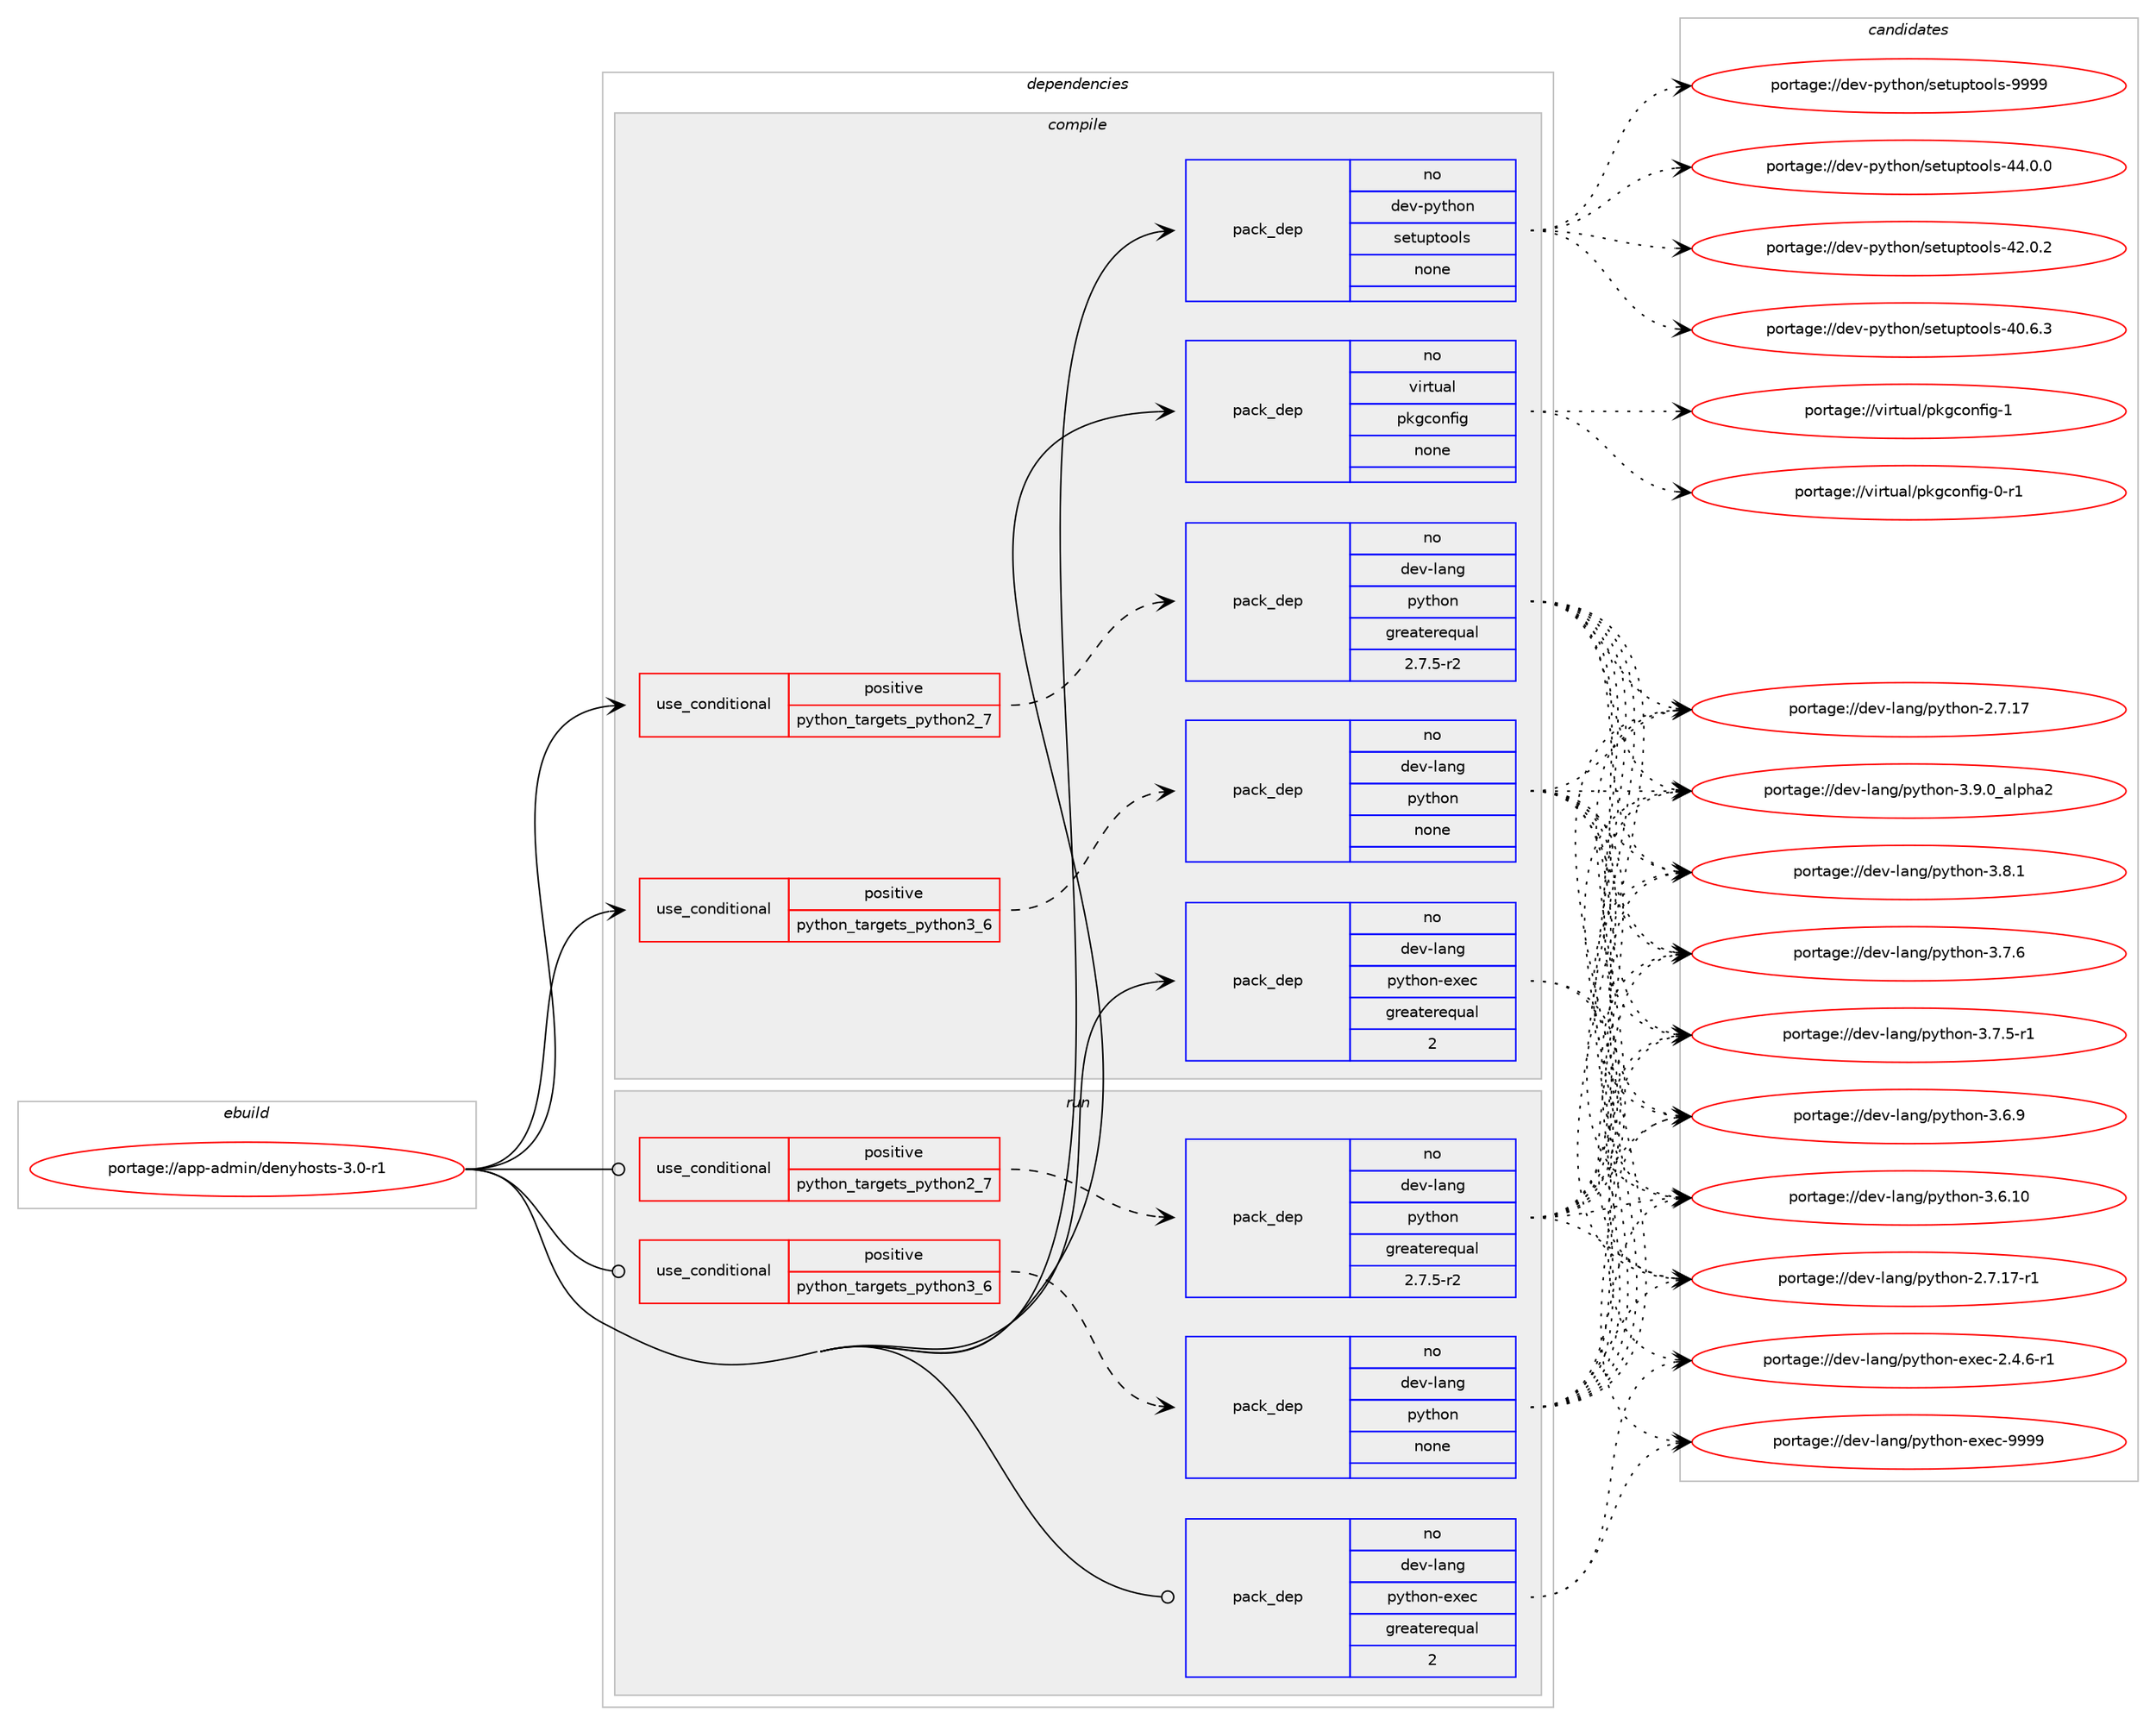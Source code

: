 digraph prolog {

# *************
# Graph options
# *************

newrank=true;
concentrate=true;
compound=true;
graph [rankdir=LR,fontname=Helvetica,fontsize=10,ranksep=1.5];#, ranksep=2.5, nodesep=0.2];
edge  [arrowhead=vee];
node  [fontname=Helvetica,fontsize=10];

# **********
# The ebuild
# **********

subgraph cluster_leftcol {
color=gray;
label=<<i>ebuild</i>>;
id [label="portage://app-admin/denyhosts-3.0-r1", color=red, width=4, href="../app-admin/denyhosts-3.0-r1.svg"];
}

# ****************
# The dependencies
# ****************

subgraph cluster_midcol {
color=gray;
label=<<i>dependencies</i>>;
subgraph cluster_compile {
fillcolor="#eeeeee";
style=filled;
label=<<i>compile</i>>;
subgraph cond155416 {
dependency657249 [label=<<TABLE BORDER="0" CELLBORDER="1" CELLSPACING="0" CELLPADDING="4"><TR><TD ROWSPAN="3" CELLPADDING="10">use_conditional</TD></TR><TR><TD>positive</TD></TR><TR><TD>python_targets_python2_7</TD></TR></TABLE>>, shape=none, color=red];
subgraph pack493073 {
dependency657250 [label=<<TABLE BORDER="0" CELLBORDER="1" CELLSPACING="0" CELLPADDING="4" WIDTH="220"><TR><TD ROWSPAN="6" CELLPADDING="30">pack_dep</TD></TR><TR><TD WIDTH="110">no</TD></TR><TR><TD>dev-lang</TD></TR><TR><TD>python</TD></TR><TR><TD>greaterequal</TD></TR><TR><TD>2.7.5-r2</TD></TR></TABLE>>, shape=none, color=blue];
}
dependency657249:e -> dependency657250:w [weight=20,style="dashed",arrowhead="vee"];
}
id:e -> dependency657249:w [weight=20,style="solid",arrowhead="vee"];
subgraph cond155417 {
dependency657251 [label=<<TABLE BORDER="0" CELLBORDER="1" CELLSPACING="0" CELLPADDING="4"><TR><TD ROWSPAN="3" CELLPADDING="10">use_conditional</TD></TR><TR><TD>positive</TD></TR><TR><TD>python_targets_python3_6</TD></TR></TABLE>>, shape=none, color=red];
subgraph pack493074 {
dependency657252 [label=<<TABLE BORDER="0" CELLBORDER="1" CELLSPACING="0" CELLPADDING="4" WIDTH="220"><TR><TD ROWSPAN="6" CELLPADDING="30">pack_dep</TD></TR><TR><TD WIDTH="110">no</TD></TR><TR><TD>dev-lang</TD></TR><TR><TD>python</TD></TR><TR><TD>none</TD></TR><TR><TD></TD></TR></TABLE>>, shape=none, color=blue];
}
dependency657251:e -> dependency657252:w [weight=20,style="dashed",arrowhead="vee"];
}
id:e -> dependency657251:w [weight=20,style="solid",arrowhead="vee"];
subgraph pack493075 {
dependency657253 [label=<<TABLE BORDER="0" CELLBORDER="1" CELLSPACING="0" CELLPADDING="4" WIDTH="220"><TR><TD ROWSPAN="6" CELLPADDING="30">pack_dep</TD></TR><TR><TD WIDTH="110">no</TD></TR><TR><TD>dev-lang</TD></TR><TR><TD>python-exec</TD></TR><TR><TD>greaterequal</TD></TR><TR><TD>2</TD></TR></TABLE>>, shape=none, color=blue];
}
id:e -> dependency657253:w [weight=20,style="solid",arrowhead="vee"];
subgraph pack493076 {
dependency657254 [label=<<TABLE BORDER="0" CELLBORDER="1" CELLSPACING="0" CELLPADDING="4" WIDTH="220"><TR><TD ROWSPAN="6" CELLPADDING="30">pack_dep</TD></TR><TR><TD WIDTH="110">no</TD></TR><TR><TD>dev-python</TD></TR><TR><TD>setuptools</TD></TR><TR><TD>none</TD></TR><TR><TD></TD></TR></TABLE>>, shape=none, color=blue];
}
id:e -> dependency657254:w [weight=20,style="solid",arrowhead="vee"];
subgraph pack493077 {
dependency657255 [label=<<TABLE BORDER="0" CELLBORDER="1" CELLSPACING="0" CELLPADDING="4" WIDTH="220"><TR><TD ROWSPAN="6" CELLPADDING="30">pack_dep</TD></TR><TR><TD WIDTH="110">no</TD></TR><TR><TD>virtual</TD></TR><TR><TD>pkgconfig</TD></TR><TR><TD>none</TD></TR><TR><TD></TD></TR></TABLE>>, shape=none, color=blue];
}
id:e -> dependency657255:w [weight=20,style="solid",arrowhead="vee"];
}
subgraph cluster_compileandrun {
fillcolor="#eeeeee";
style=filled;
label=<<i>compile and run</i>>;
}
subgraph cluster_run {
fillcolor="#eeeeee";
style=filled;
label=<<i>run</i>>;
subgraph cond155418 {
dependency657256 [label=<<TABLE BORDER="0" CELLBORDER="1" CELLSPACING="0" CELLPADDING="4"><TR><TD ROWSPAN="3" CELLPADDING="10">use_conditional</TD></TR><TR><TD>positive</TD></TR><TR><TD>python_targets_python2_7</TD></TR></TABLE>>, shape=none, color=red];
subgraph pack493078 {
dependency657257 [label=<<TABLE BORDER="0" CELLBORDER="1" CELLSPACING="0" CELLPADDING="4" WIDTH="220"><TR><TD ROWSPAN="6" CELLPADDING="30">pack_dep</TD></TR><TR><TD WIDTH="110">no</TD></TR><TR><TD>dev-lang</TD></TR><TR><TD>python</TD></TR><TR><TD>greaterequal</TD></TR><TR><TD>2.7.5-r2</TD></TR></TABLE>>, shape=none, color=blue];
}
dependency657256:e -> dependency657257:w [weight=20,style="dashed",arrowhead="vee"];
}
id:e -> dependency657256:w [weight=20,style="solid",arrowhead="odot"];
subgraph cond155419 {
dependency657258 [label=<<TABLE BORDER="0" CELLBORDER="1" CELLSPACING="0" CELLPADDING="4"><TR><TD ROWSPAN="3" CELLPADDING="10">use_conditional</TD></TR><TR><TD>positive</TD></TR><TR><TD>python_targets_python3_6</TD></TR></TABLE>>, shape=none, color=red];
subgraph pack493079 {
dependency657259 [label=<<TABLE BORDER="0" CELLBORDER="1" CELLSPACING="0" CELLPADDING="4" WIDTH="220"><TR><TD ROWSPAN="6" CELLPADDING="30">pack_dep</TD></TR><TR><TD WIDTH="110">no</TD></TR><TR><TD>dev-lang</TD></TR><TR><TD>python</TD></TR><TR><TD>none</TD></TR><TR><TD></TD></TR></TABLE>>, shape=none, color=blue];
}
dependency657258:e -> dependency657259:w [weight=20,style="dashed",arrowhead="vee"];
}
id:e -> dependency657258:w [weight=20,style="solid",arrowhead="odot"];
subgraph pack493080 {
dependency657260 [label=<<TABLE BORDER="0" CELLBORDER="1" CELLSPACING="0" CELLPADDING="4" WIDTH="220"><TR><TD ROWSPAN="6" CELLPADDING="30">pack_dep</TD></TR><TR><TD WIDTH="110">no</TD></TR><TR><TD>dev-lang</TD></TR><TR><TD>python-exec</TD></TR><TR><TD>greaterequal</TD></TR><TR><TD>2</TD></TR></TABLE>>, shape=none, color=blue];
}
id:e -> dependency657260:w [weight=20,style="solid",arrowhead="odot"];
}
}

# **************
# The candidates
# **************

subgraph cluster_choices {
rank=same;
color=gray;
label=<<i>candidates</i>>;

subgraph choice493073 {
color=black;
nodesep=1;
choice10010111845108971101034711212111610411111045514657464895971081121049750 [label="portage://dev-lang/python-3.9.0_alpha2", color=red, width=4,href="../dev-lang/python-3.9.0_alpha2.svg"];
choice100101118451089711010347112121116104111110455146564649 [label="portage://dev-lang/python-3.8.1", color=red, width=4,href="../dev-lang/python-3.8.1.svg"];
choice100101118451089711010347112121116104111110455146554654 [label="portage://dev-lang/python-3.7.6", color=red, width=4,href="../dev-lang/python-3.7.6.svg"];
choice1001011184510897110103471121211161041111104551465546534511449 [label="portage://dev-lang/python-3.7.5-r1", color=red, width=4,href="../dev-lang/python-3.7.5-r1.svg"];
choice100101118451089711010347112121116104111110455146544657 [label="portage://dev-lang/python-3.6.9", color=red, width=4,href="../dev-lang/python-3.6.9.svg"];
choice10010111845108971101034711212111610411111045514654464948 [label="portage://dev-lang/python-3.6.10", color=red, width=4,href="../dev-lang/python-3.6.10.svg"];
choice100101118451089711010347112121116104111110455046554649554511449 [label="portage://dev-lang/python-2.7.17-r1", color=red, width=4,href="../dev-lang/python-2.7.17-r1.svg"];
choice10010111845108971101034711212111610411111045504655464955 [label="portage://dev-lang/python-2.7.17", color=red, width=4,href="../dev-lang/python-2.7.17.svg"];
dependency657250:e -> choice10010111845108971101034711212111610411111045514657464895971081121049750:w [style=dotted,weight="100"];
dependency657250:e -> choice100101118451089711010347112121116104111110455146564649:w [style=dotted,weight="100"];
dependency657250:e -> choice100101118451089711010347112121116104111110455146554654:w [style=dotted,weight="100"];
dependency657250:e -> choice1001011184510897110103471121211161041111104551465546534511449:w [style=dotted,weight="100"];
dependency657250:e -> choice100101118451089711010347112121116104111110455146544657:w [style=dotted,weight="100"];
dependency657250:e -> choice10010111845108971101034711212111610411111045514654464948:w [style=dotted,weight="100"];
dependency657250:e -> choice100101118451089711010347112121116104111110455046554649554511449:w [style=dotted,weight="100"];
dependency657250:e -> choice10010111845108971101034711212111610411111045504655464955:w [style=dotted,weight="100"];
}
subgraph choice493074 {
color=black;
nodesep=1;
choice10010111845108971101034711212111610411111045514657464895971081121049750 [label="portage://dev-lang/python-3.9.0_alpha2", color=red, width=4,href="../dev-lang/python-3.9.0_alpha2.svg"];
choice100101118451089711010347112121116104111110455146564649 [label="portage://dev-lang/python-3.8.1", color=red, width=4,href="../dev-lang/python-3.8.1.svg"];
choice100101118451089711010347112121116104111110455146554654 [label="portage://dev-lang/python-3.7.6", color=red, width=4,href="../dev-lang/python-3.7.6.svg"];
choice1001011184510897110103471121211161041111104551465546534511449 [label="portage://dev-lang/python-3.7.5-r1", color=red, width=4,href="../dev-lang/python-3.7.5-r1.svg"];
choice100101118451089711010347112121116104111110455146544657 [label="portage://dev-lang/python-3.6.9", color=red, width=4,href="../dev-lang/python-3.6.9.svg"];
choice10010111845108971101034711212111610411111045514654464948 [label="portage://dev-lang/python-3.6.10", color=red, width=4,href="../dev-lang/python-3.6.10.svg"];
choice100101118451089711010347112121116104111110455046554649554511449 [label="portage://dev-lang/python-2.7.17-r1", color=red, width=4,href="../dev-lang/python-2.7.17-r1.svg"];
choice10010111845108971101034711212111610411111045504655464955 [label="portage://dev-lang/python-2.7.17", color=red, width=4,href="../dev-lang/python-2.7.17.svg"];
dependency657252:e -> choice10010111845108971101034711212111610411111045514657464895971081121049750:w [style=dotted,weight="100"];
dependency657252:e -> choice100101118451089711010347112121116104111110455146564649:w [style=dotted,weight="100"];
dependency657252:e -> choice100101118451089711010347112121116104111110455146554654:w [style=dotted,weight="100"];
dependency657252:e -> choice1001011184510897110103471121211161041111104551465546534511449:w [style=dotted,weight="100"];
dependency657252:e -> choice100101118451089711010347112121116104111110455146544657:w [style=dotted,weight="100"];
dependency657252:e -> choice10010111845108971101034711212111610411111045514654464948:w [style=dotted,weight="100"];
dependency657252:e -> choice100101118451089711010347112121116104111110455046554649554511449:w [style=dotted,weight="100"];
dependency657252:e -> choice10010111845108971101034711212111610411111045504655464955:w [style=dotted,weight="100"];
}
subgraph choice493075 {
color=black;
nodesep=1;
choice10010111845108971101034711212111610411111045101120101994557575757 [label="portage://dev-lang/python-exec-9999", color=red, width=4,href="../dev-lang/python-exec-9999.svg"];
choice10010111845108971101034711212111610411111045101120101994550465246544511449 [label="portage://dev-lang/python-exec-2.4.6-r1", color=red, width=4,href="../dev-lang/python-exec-2.4.6-r1.svg"];
dependency657253:e -> choice10010111845108971101034711212111610411111045101120101994557575757:w [style=dotted,weight="100"];
dependency657253:e -> choice10010111845108971101034711212111610411111045101120101994550465246544511449:w [style=dotted,weight="100"];
}
subgraph choice493076 {
color=black;
nodesep=1;
choice10010111845112121116104111110471151011161171121161111111081154557575757 [label="portage://dev-python/setuptools-9999", color=red, width=4,href="../dev-python/setuptools-9999.svg"];
choice100101118451121211161041111104711510111611711211611111110811545525246484648 [label="portage://dev-python/setuptools-44.0.0", color=red, width=4,href="../dev-python/setuptools-44.0.0.svg"];
choice100101118451121211161041111104711510111611711211611111110811545525046484650 [label="portage://dev-python/setuptools-42.0.2", color=red, width=4,href="../dev-python/setuptools-42.0.2.svg"];
choice100101118451121211161041111104711510111611711211611111110811545524846544651 [label="portage://dev-python/setuptools-40.6.3", color=red, width=4,href="../dev-python/setuptools-40.6.3.svg"];
dependency657254:e -> choice10010111845112121116104111110471151011161171121161111111081154557575757:w [style=dotted,weight="100"];
dependency657254:e -> choice100101118451121211161041111104711510111611711211611111110811545525246484648:w [style=dotted,weight="100"];
dependency657254:e -> choice100101118451121211161041111104711510111611711211611111110811545525046484650:w [style=dotted,weight="100"];
dependency657254:e -> choice100101118451121211161041111104711510111611711211611111110811545524846544651:w [style=dotted,weight="100"];
}
subgraph choice493077 {
color=black;
nodesep=1;
choice1181051141161179710847112107103991111101021051034549 [label="portage://virtual/pkgconfig-1", color=red, width=4,href="../virtual/pkgconfig-1.svg"];
choice11810511411611797108471121071039911111010210510345484511449 [label="portage://virtual/pkgconfig-0-r1", color=red, width=4,href="../virtual/pkgconfig-0-r1.svg"];
dependency657255:e -> choice1181051141161179710847112107103991111101021051034549:w [style=dotted,weight="100"];
dependency657255:e -> choice11810511411611797108471121071039911111010210510345484511449:w [style=dotted,weight="100"];
}
subgraph choice493078 {
color=black;
nodesep=1;
choice10010111845108971101034711212111610411111045514657464895971081121049750 [label="portage://dev-lang/python-3.9.0_alpha2", color=red, width=4,href="../dev-lang/python-3.9.0_alpha2.svg"];
choice100101118451089711010347112121116104111110455146564649 [label="portage://dev-lang/python-3.8.1", color=red, width=4,href="../dev-lang/python-3.8.1.svg"];
choice100101118451089711010347112121116104111110455146554654 [label="portage://dev-lang/python-3.7.6", color=red, width=4,href="../dev-lang/python-3.7.6.svg"];
choice1001011184510897110103471121211161041111104551465546534511449 [label="portage://dev-lang/python-3.7.5-r1", color=red, width=4,href="../dev-lang/python-3.7.5-r1.svg"];
choice100101118451089711010347112121116104111110455146544657 [label="portage://dev-lang/python-3.6.9", color=red, width=4,href="../dev-lang/python-3.6.9.svg"];
choice10010111845108971101034711212111610411111045514654464948 [label="portage://dev-lang/python-3.6.10", color=red, width=4,href="../dev-lang/python-3.6.10.svg"];
choice100101118451089711010347112121116104111110455046554649554511449 [label="portage://dev-lang/python-2.7.17-r1", color=red, width=4,href="../dev-lang/python-2.7.17-r1.svg"];
choice10010111845108971101034711212111610411111045504655464955 [label="portage://dev-lang/python-2.7.17", color=red, width=4,href="../dev-lang/python-2.7.17.svg"];
dependency657257:e -> choice10010111845108971101034711212111610411111045514657464895971081121049750:w [style=dotted,weight="100"];
dependency657257:e -> choice100101118451089711010347112121116104111110455146564649:w [style=dotted,weight="100"];
dependency657257:e -> choice100101118451089711010347112121116104111110455146554654:w [style=dotted,weight="100"];
dependency657257:e -> choice1001011184510897110103471121211161041111104551465546534511449:w [style=dotted,weight="100"];
dependency657257:e -> choice100101118451089711010347112121116104111110455146544657:w [style=dotted,weight="100"];
dependency657257:e -> choice10010111845108971101034711212111610411111045514654464948:w [style=dotted,weight="100"];
dependency657257:e -> choice100101118451089711010347112121116104111110455046554649554511449:w [style=dotted,weight="100"];
dependency657257:e -> choice10010111845108971101034711212111610411111045504655464955:w [style=dotted,weight="100"];
}
subgraph choice493079 {
color=black;
nodesep=1;
choice10010111845108971101034711212111610411111045514657464895971081121049750 [label="portage://dev-lang/python-3.9.0_alpha2", color=red, width=4,href="../dev-lang/python-3.9.0_alpha2.svg"];
choice100101118451089711010347112121116104111110455146564649 [label="portage://dev-lang/python-3.8.1", color=red, width=4,href="../dev-lang/python-3.8.1.svg"];
choice100101118451089711010347112121116104111110455146554654 [label="portage://dev-lang/python-3.7.6", color=red, width=4,href="../dev-lang/python-3.7.6.svg"];
choice1001011184510897110103471121211161041111104551465546534511449 [label="portage://dev-lang/python-3.7.5-r1", color=red, width=4,href="../dev-lang/python-3.7.5-r1.svg"];
choice100101118451089711010347112121116104111110455146544657 [label="portage://dev-lang/python-3.6.9", color=red, width=4,href="../dev-lang/python-3.6.9.svg"];
choice10010111845108971101034711212111610411111045514654464948 [label="portage://dev-lang/python-3.6.10", color=red, width=4,href="../dev-lang/python-3.6.10.svg"];
choice100101118451089711010347112121116104111110455046554649554511449 [label="portage://dev-lang/python-2.7.17-r1", color=red, width=4,href="../dev-lang/python-2.7.17-r1.svg"];
choice10010111845108971101034711212111610411111045504655464955 [label="portage://dev-lang/python-2.7.17", color=red, width=4,href="../dev-lang/python-2.7.17.svg"];
dependency657259:e -> choice10010111845108971101034711212111610411111045514657464895971081121049750:w [style=dotted,weight="100"];
dependency657259:e -> choice100101118451089711010347112121116104111110455146564649:w [style=dotted,weight="100"];
dependency657259:e -> choice100101118451089711010347112121116104111110455146554654:w [style=dotted,weight="100"];
dependency657259:e -> choice1001011184510897110103471121211161041111104551465546534511449:w [style=dotted,weight="100"];
dependency657259:e -> choice100101118451089711010347112121116104111110455146544657:w [style=dotted,weight="100"];
dependency657259:e -> choice10010111845108971101034711212111610411111045514654464948:w [style=dotted,weight="100"];
dependency657259:e -> choice100101118451089711010347112121116104111110455046554649554511449:w [style=dotted,weight="100"];
dependency657259:e -> choice10010111845108971101034711212111610411111045504655464955:w [style=dotted,weight="100"];
}
subgraph choice493080 {
color=black;
nodesep=1;
choice10010111845108971101034711212111610411111045101120101994557575757 [label="portage://dev-lang/python-exec-9999", color=red, width=4,href="../dev-lang/python-exec-9999.svg"];
choice10010111845108971101034711212111610411111045101120101994550465246544511449 [label="portage://dev-lang/python-exec-2.4.6-r1", color=red, width=4,href="../dev-lang/python-exec-2.4.6-r1.svg"];
dependency657260:e -> choice10010111845108971101034711212111610411111045101120101994557575757:w [style=dotted,weight="100"];
dependency657260:e -> choice10010111845108971101034711212111610411111045101120101994550465246544511449:w [style=dotted,weight="100"];
}
}

}
